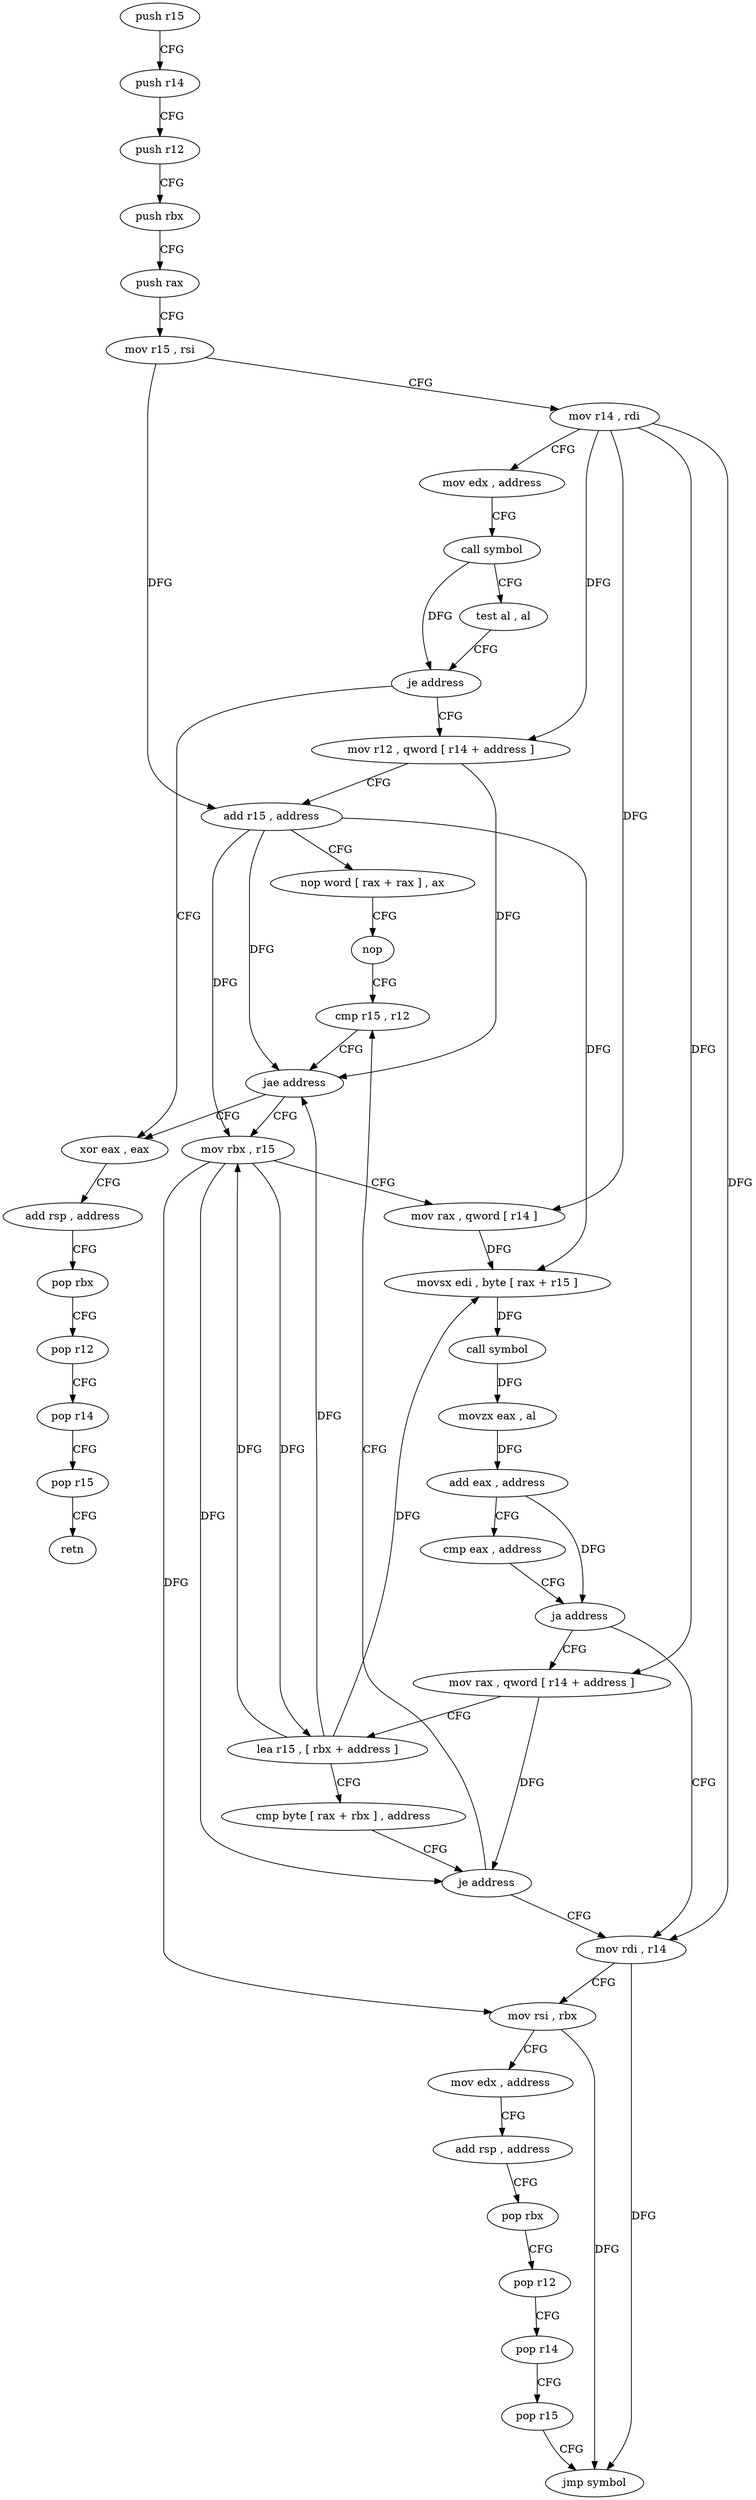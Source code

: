 digraph "func" {
"4205824" [label = "push r15" ]
"4205826" [label = "push r14" ]
"4205828" [label = "push r12" ]
"4205830" [label = "push rbx" ]
"4205831" [label = "push rax" ]
"4205832" [label = "mov r15 , rsi" ]
"4205835" [label = "mov r14 , rdi" ]
"4205838" [label = "mov edx , address" ]
"4205843" [label = "call symbol" ]
"4205848" [label = "test al , al" ]
"4205850" [label = "je address" ]
"4205945" [label = "xor eax , eax" ]
"4205852" [label = "mov r12 , qword [ r14 + address ]" ]
"4205947" [label = "add rsp , address" ]
"4205951" [label = "pop rbx" ]
"4205952" [label = "pop r12" ]
"4205954" [label = "pop r14" ]
"4205956" [label = "pop r15" ]
"4205958" [label = "retn" ]
"4205856" [label = "add r15 , address" ]
"4205860" [label = "nop word [ rax + rax ] , ax" ]
"4205870" [label = "nop" ]
"4205872" [label = "cmp r15 , r12" ]
"4205877" [label = "mov rbx , r15" ]
"4205880" [label = "mov rax , qword [ r14 ]" ]
"4205883" [label = "movsx edi , byte [ rax + r15 ]" ]
"4205888" [label = "call symbol" ]
"4205893" [label = "movzx eax , al" ]
"4205896" [label = "add eax , address" ]
"4205899" [label = "cmp eax , address" ]
"4205902" [label = "ja address" ]
"4205918" [label = "mov rdi , r14" ]
"4205904" [label = "mov rax , qword [ r14 + address ]" ]
"4205921" [label = "mov rsi , rbx" ]
"4205924" [label = "mov edx , address" ]
"4205929" [label = "add rsp , address" ]
"4205933" [label = "pop rbx" ]
"4205934" [label = "pop r12" ]
"4205936" [label = "pop r14" ]
"4205938" [label = "pop r15" ]
"4205940" [label = "jmp symbol" ]
"4205908" [label = "lea r15 , [ rbx + address ]" ]
"4205912" [label = "cmp byte [ rax + rbx ] , address" ]
"4205916" [label = "je address" ]
"4205875" [label = "jae address" ]
"4205824" -> "4205826" [ label = "CFG" ]
"4205826" -> "4205828" [ label = "CFG" ]
"4205828" -> "4205830" [ label = "CFG" ]
"4205830" -> "4205831" [ label = "CFG" ]
"4205831" -> "4205832" [ label = "CFG" ]
"4205832" -> "4205835" [ label = "CFG" ]
"4205832" -> "4205856" [ label = "DFG" ]
"4205835" -> "4205838" [ label = "CFG" ]
"4205835" -> "4205852" [ label = "DFG" ]
"4205835" -> "4205880" [ label = "DFG" ]
"4205835" -> "4205918" [ label = "DFG" ]
"4205835" -> "4205904" [ label = "DFG" ]
"4205838" -> "4205843" [ label = "CFG" ]
"4205843" -> "4205848" [ label = "CFG" ]
"4205843" -> "4205850" [ label = "DFG" ]
"4205848" -> "4205850" [ label = "CFG" ]
"4205850" -> "4205945" [ label = "CFG" ]
"4205850" -> "4205852" [ label = "CFG" ]
"4205945" -> "4205947" [ label = "CFG" ]
"4205852" -> "4205856" [ label = "CFG" ]
"4205852" -> "4205875" [ label = "DFG" ]
"4205947" -> "4205951" [ label = "CFG" ]
"4205951" -> "4205952" [ label = "CFG" ]
"4205952" -> "4205954" [ label = "CFG" ]
"4205954" -> "4205956" [ label = "CFG" ]
"4205956" -> "4205958" [ label = "CFG" ]
"4205856" -> "4205860" [ label = "CFG" ]
"4205856" -> "4205875" [ label = "DFG" ]
"4205856" -> "4205877" [ label = "DFG" ]
"4205856" -> "4205883" [ label = "DFG" ]
"4205860" -> "4205870" [ label = "CFG" ]
"4205870" -> "4205872" [ label = "CFG" ]
"4205872" -> "4205875" [ label = "CFG" ]
"4205877" -> "4205880" [ label = "CFG" ]
"4205877" -> "4205921" [ label = "DFG" ]
"4205877" -> "4205908" [ label = "DFG" ]
"4205877" -> "4205916" [ label = "DFG" ]
"4205880" -> "4205883" [ label = "DFG" ]
"4205883" -> "4205888" [ label = "DFG" ]
"4205888" -> "4205893" [ label = "DFG" ]
"4205893" -> "4205896" [ label = "DFG" ]
"4205896" -> "4205899" [ label = "CFG" ]
"4205896" -> "4205902" [ label = "DFG" ]
"4205899" -> "4205902" [ label = "CFG" ]
"4205902" -> "4205918" [ label = "CFG" ]
"4205902" -> "4205904" [ label = "CFG" ]
"4205918" -> "4205921" [ label = "CFG" ]
"4205918" -> "4205940" [ label = "DFG" ]
"4205904" -> "4205908" [ label = "CFG" ]
"4205904" -> "4205916" [ label = "DFG" ]
"4205921" -> "4205924" [ label = "CFG" ]
"4205921" -> "4205940" [ label = "DFG" ]
"4205924" -> "4205929" [ label = "CFG" ]
"4205929" -> "4205933" [ label = "CFG" ]
"4205933" -> "4205934" [ label = "CFG" ]
"4205934" -> "4205936" [ label = "CFG" ]
"4205936" -> "4205938" [ label = "CFG" ]
"4205938" -> "4205940" [ label = "CFG" ]
"4205908" -> "4205912" [ label = "CFG" ]
"4205908" -> "4205877" [ label = "DFG" ]
"4205908" -> "4205883" [ label = "DFG" ]
"4205908" -> "4205875" [ label = "DFG" ]
"4205912" -> "4205916" [ label = "CFG" ]
"4205916" -> "4205872" [ label = "CFG" ]
"4205916" -> "4205918" [ label = "CFG" ]
"4205875" -> "4205945" [ label = "CFG" ]
"4205875" -> "4205877" [ label = "CFG" ]
}
